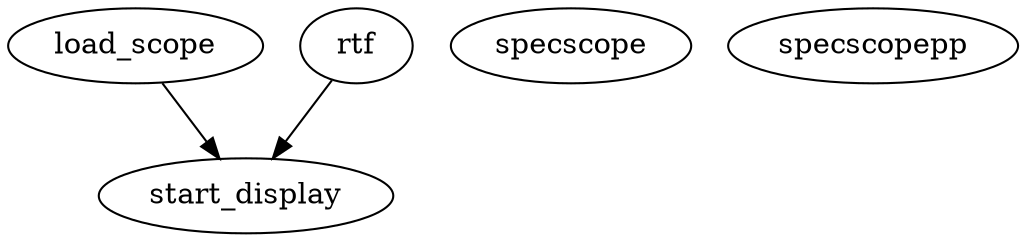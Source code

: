 /* Created by mdot for Matlab */
digraph m2html {
  load_scope -> start_display;
  rtf -> start_display;

  load_scope [URL="load_scope.html"];
  rtf [URL="rtf.html"];
  specscope [URL="specscope.html"];
  specscopepp [URL="specscopepp.html"];
  start_display [URL="start_display.html"];
}